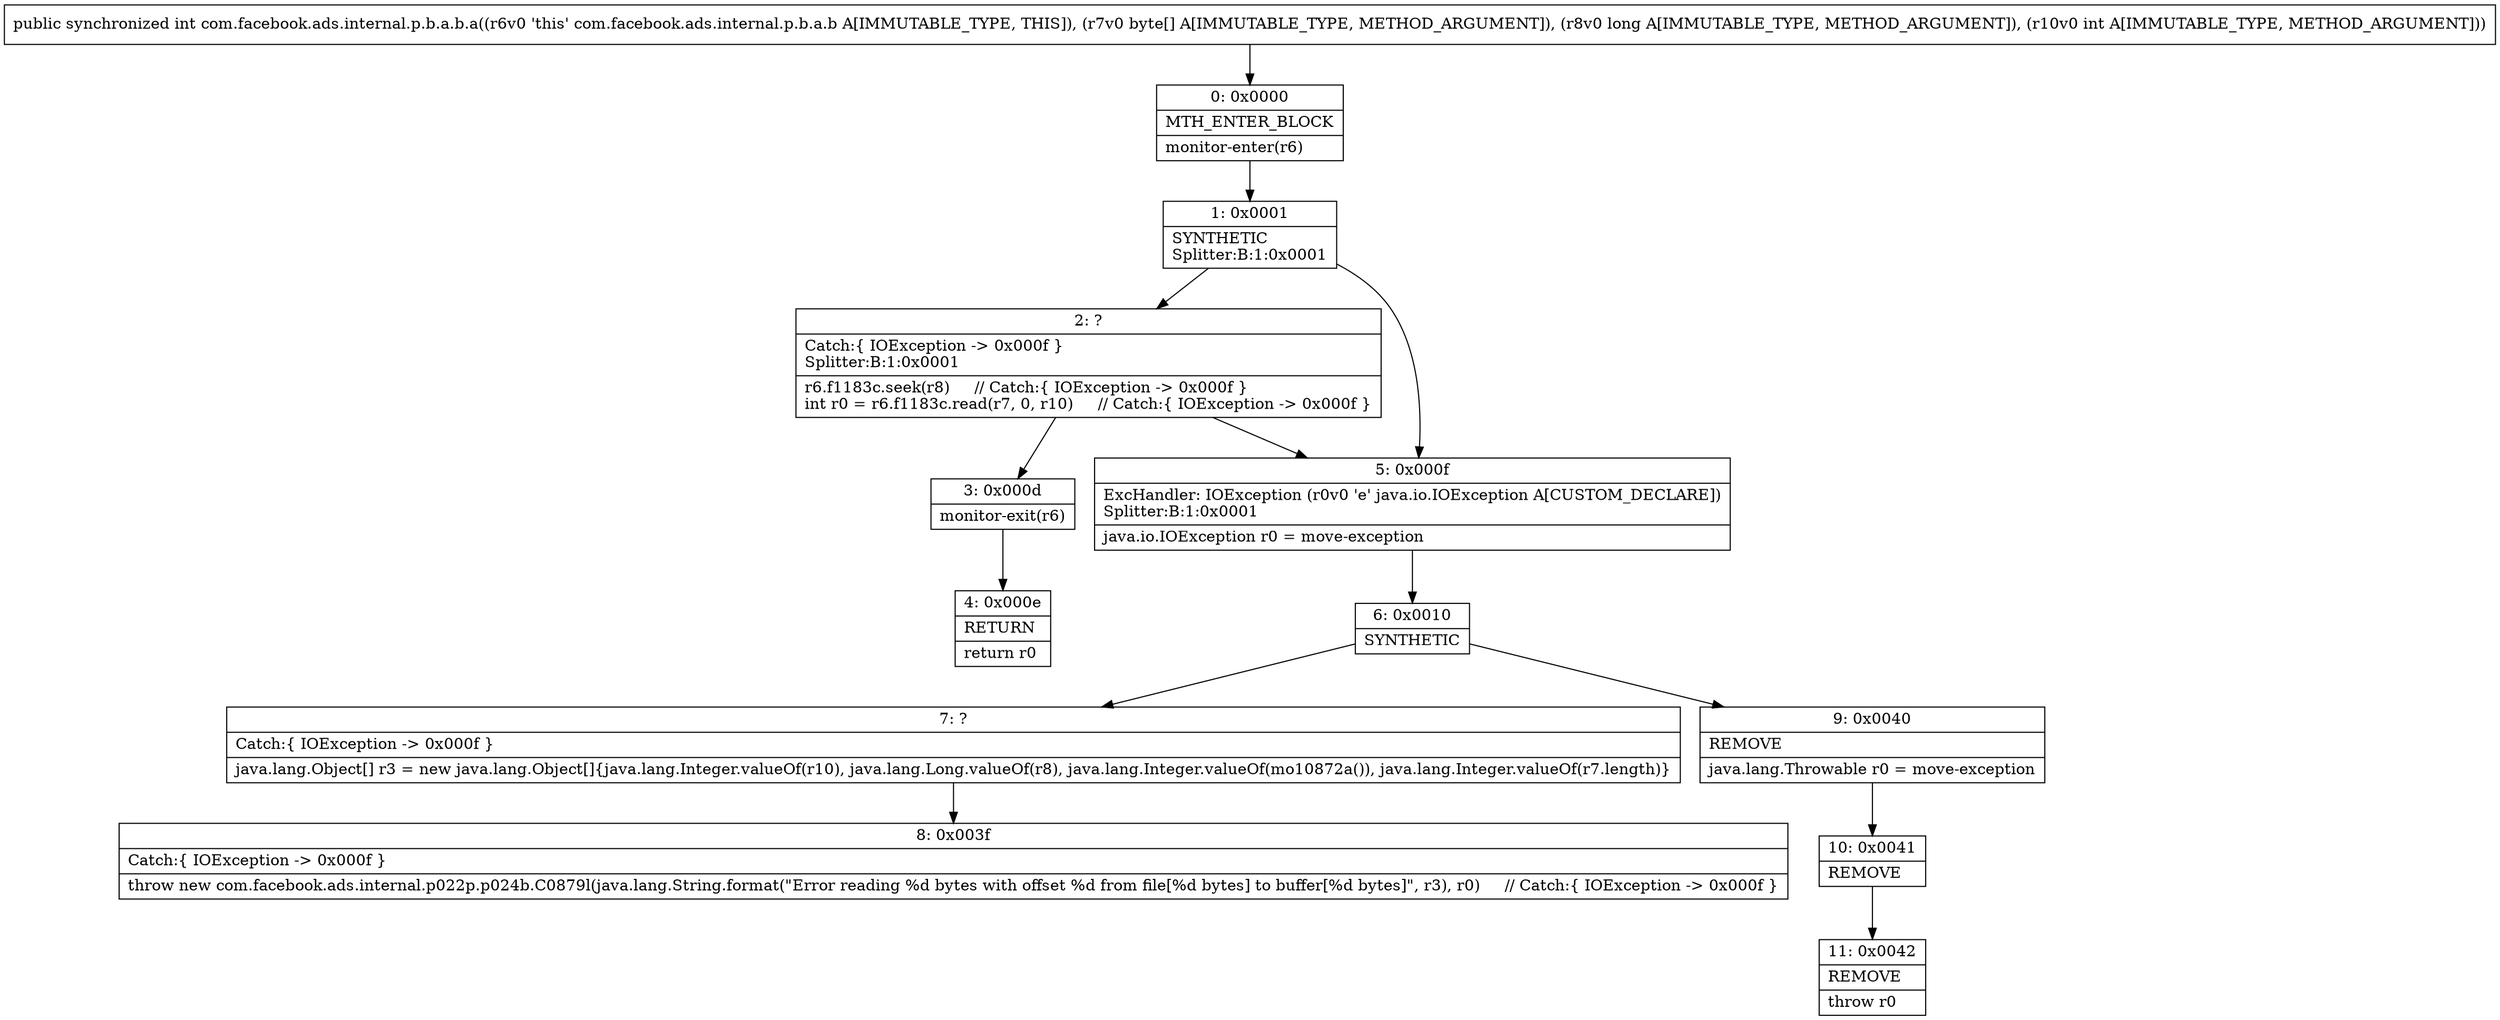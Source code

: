 digraph "CFG forcom.facebook.ads.internal.p.b.a.b.a([BJI)I" {
Node_0 [shape=record,label="{0\:\ 0x0000|MTH_ENTER_BLOCK\l|monitor\-enter(r6)\l}"];
Node_1 [shape=record,label="{1\:\ 0x0001|SYNTHETIC\lSplitter:B:1:0x0001\l}"];
Node_2 [shape=record,label="{2\:\ ?|Catch:\{ IOException \-\> 0x000f \}\lSplitter:B:1:0x0001\l|r6.f1183c.seek(r8)     \/\/ Catch:\{ IOException \-\> 0x000f \}\lint r0 = r6.f1183c.read(r7, 0, r10)     \/\/ Catch:\{ IOException \-\> 0x000f \}\l}"];
Node_3 [shape=record,label="{3\:\ 0x000d|monitor\-exit(r6)\l}"];
Node_4 [shape=record,label="{4\:\ 0x000e|RETURN\l|return r0\l}"];
Node_5 [shape=record,label="{5\:\ 0x000f|ExcHandler: IOException (r0v0 'e' java.io.IOException A[CUSTOM_DECLARE])\lSplitter:B:1:0x0001\l|java.io.IOException r0 = move\-exception\l}"];
Node_6 [shape=record,label="{6\:\ 0x0010|SYNTHETIC\l}"];
Node_7 [shape=record,label="{7\:\ ?|Catch:\{ IOException \-\> 0x000f \}\l|java.lang.Object[] r3 = new java.lang.Object[]\{java.lang.Integer.valueOf(r10), java.lang.Long.valueOf(r8), java.lang.Integer.valueOf(mo10872a()), java.lang.Integer.valueOf(r7.length)\}\l}"];
Node_8 [shape=record,label="{8\:\ 0x003f|Catch:\{ IOException \-\> 0x000f \}\l|throw new com.facebook.ads.internal.p022p.p024b.C0879l(java.lang.String.format(\"Error reading %d bytes with offset %d from file[%d bytes] to buffer[%d bytes]\", r3), r0)     \/\/ Catch:\{ IOException \-\> 0x000f \}\l}"];
Node_9 [shape=record,label="{9\:\ 0x0040|REMOVE\l|java.lang.Throwable r0 = move\-exception\l}"];
Node_10 [shape=record,label="{10\:\ 0x0041|REMOVE\l}"];
Node_11 [shape=record,label="{11\:\ 0x0042|REMOVE\l|throw r0\l}"];
MethodNode[shape=record,label="{public synchronized int com.facebook.ads.internal.p.b.a.b.a((r6v0 'this' com.facebook.ads.internal.p.b.a.b A[IMMUTABLE_TYPE, THIS]), (r7v0 byte[] A[IMMUTABLE_TYPE, METHOD_ARGUMENT]), (r8v0 long A[IMMUTABLE_TYPE, METHOD_ARGUMENT]), (r10v0 int A[IMMUTABLE_TYPE, METHOD_ARGUMENT])) }"];
MethodNode -> Node_0;
Node_0 -> Node_1;
Node_1 -> Node_2;
Node_1 -> Node_5;
Node_2 -> Node_5;
Node_2 -> Node_3;
Node_3 -> Node_4;
Node_5 -> Node_6;
Node_6 -> Node_7;
Node_6 -> Node_9;
Node_7 -> Node_8;
Node_9 -> Node_10;
Node_10 -> Node_11;
}

